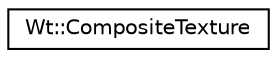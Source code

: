 digraph "Graphical Class Hierarchy"
{
 // LATEX_PDF_SIZE
  edge [fontname="Helvetica",fontsize="10",labelfontname="Helvetica",labelfontsize="10"];
  node [fontname="Helvetica",fontsize="10",shape=record];
  rankdir="LR";
  Node0 [label="Wt::CompositeTexture",height=0.2,width=0.4,color="black", fillcolor="white", style="filled",URL="$classWt_1_1CompositeTexture.html",tooltip=" "];
}
